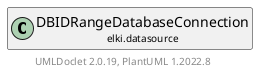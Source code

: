 @startuml
    remove .*\.(Instance|Par|Parameterizer|Factory)$
    set namespaceSeparator none
    hide empty fields
    hide empty methods

    class "<size:14>DBIDRangeDatabaseConnection.Par\n<size:10>elki.datasource" as elki.datasource.DBIDRangeDatabaseConnection.Par [[DBIDRangeDatabaseConnection.Par.html]] {
        {static} +START_ID: OptionID
        {static} +COUNT_ID: OptionID
        ~start: int
        ~count: int
        +configure(Parameterization): void
        +make(): DBIDRangeDatabaseConnection
    }

    interface "<size:14>Parameterizer\n<size:10>elki.utilities.optionhandling" as elki.utilities.optionhandling.Parameterizer [[../utilities/optionhandling/Parameterizer.html]] {
        {abstract} +make(): Object
    }
    class "<size:14>DBIDRangeDatabaseConnection\n<size:10>elki.datasource" as elki.datasource.DBIDRangeDatabaseConnection [[DBIDRangeDatabaseConnection.html]]

    elki.utilities.optionhandling.Parameterizer <|.. elki.datasource.DBIDRangeDatabaseConnection.Par
    elki.datasource.DBIDRangeDatabaseConnection +-- elki.datasource.DBIDRangeDatabaseConnection.Par

    center footer UMLDoclet 2.0.19, PlantUML 1.2022.8
@enduml

